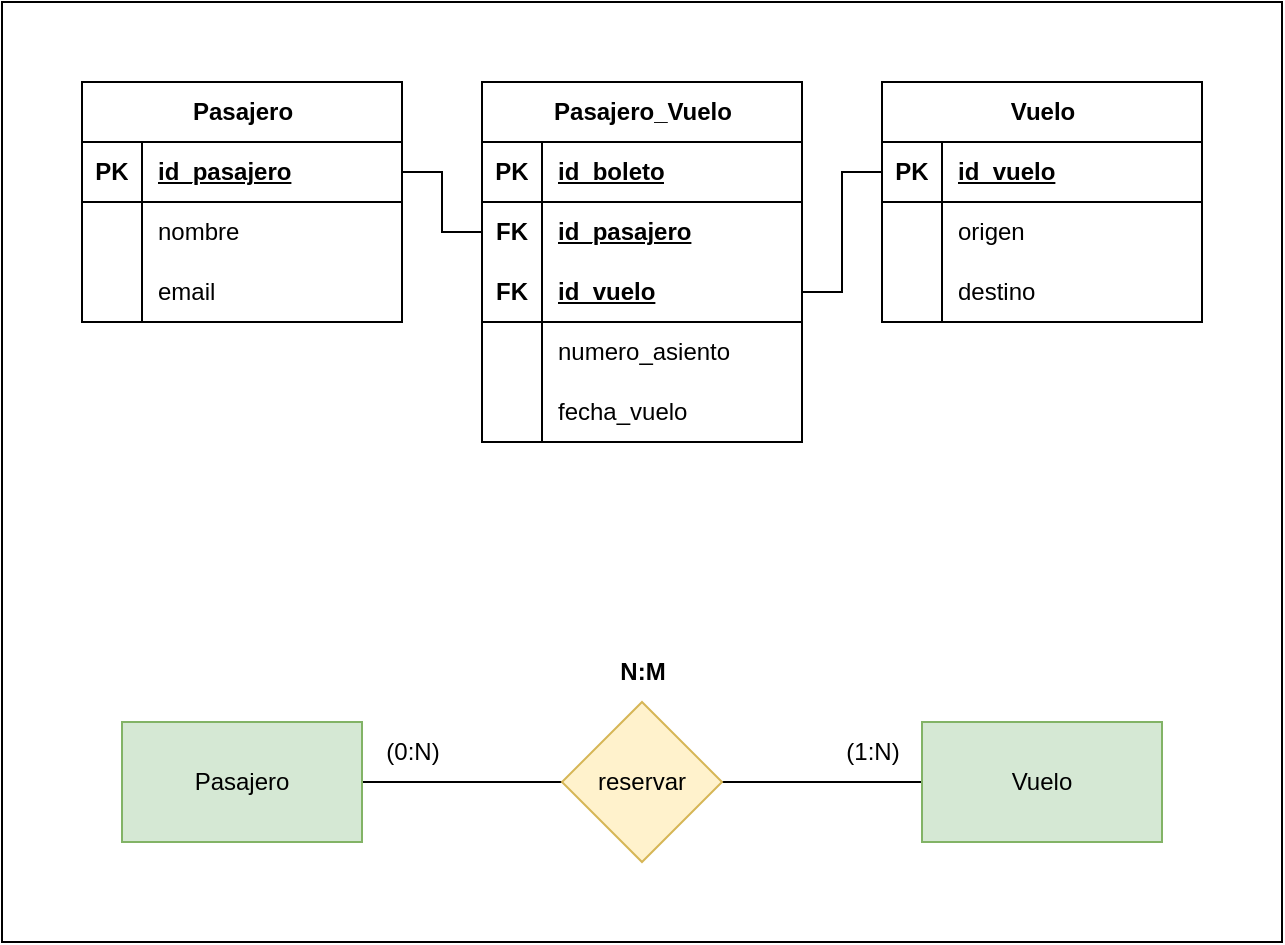<mxfile version="26.0.11">
  <diagram name="Page-1" id="aKoRGmIjsRR8FKIjd6Dn">
    <mxGraphModel dx="1138" dy="633" grid="1" gridSize="10" guides="1" tooltips="1" connect="1" arrows="1" fold="1" page="1" pageScale="1" pageWidth="850" pageHeight="1100" math="0" shadow="0">
      <root>
        <mxCell id="0" />
        <mxCell id="1" parent="0" />
        <mxCell id="-DSz-MbGcVp8PRaq1kLA-1" value="" style="group" vertex="1" connectable="0" parent="1">
          <mxGeometry width="640" height="470" as="geometry" />
        </mxCell>
        <mxCell id="JrieHywnMRA4-HaIbY0q-50" value="" style="rounded=0;whiteSpace=wrap;html=1;" parent="-DSz-MbGcVp8PRaq1kLA-1" vertex="1">
          <mxGeometry width="640" height="470" as="geometry" />
        </mxCell>
        <mxCell id="JrieHywnMRA4-HaIbY0q-4" style="edgeStyle=orthogonalEdgeStyle;rounded=0;orthogonalLoop=1;jettySize=auto;html=1;exitX=1;exitY=0.5;exitDx=0;exitDy=0;entryX=0;entryY=0.5;entryDx=0;entryDy=0;endArrow=none;startFill=0;" parent="-DSz-MbGcVp8PRaq1kLA-1" source="JrieHywnMRA4-HaIbY0q-1" target="JrieHywnMRA4-HaIbY0q-3" edge="1">
          <mxGeometry relative="1" as="geometry" />
        </mxCell>
        <mxCell id="JrieHywnMRA4-HaIbY0q-5" style="edgeStyle=orthogonalEdgeStyle;rounded=0;orthogonalLoop=1;jettySize=auto;html=1;exitX=0;exitY=0.5;exitDx=0;exitDy=0;entryX=1;entryY=0.5;entryDx=0;entryDy=0;endArrow=none;startFill=0;" parent="-DSz-MbGcVp8PRaq1kLA-1" source="JrieHywnMRA4-HaIbY0q-1" target="JrieHywnMRA4-HaIbY0q-2" edge="1">
          <mxGeometry relative="1" as="geometry" />
        </mxCell>
        <mxCell id="JrieHywnMRA4-HaIbY0q-1" value="reservar" style="rhombus;whiteSpace=wrap;html=1;fillColor=#fff2cc;strokeColor=#d6b656;" parent="-DSz-MbGcVp8PRaq1kLA-1" vertex="1">
          <mxGeometry x="280" y="350" width="80" height="80" as="geometry" />
        </mxCell>
        <mxCell id="JrieHywnMRA4-HaIbY0q-2" value="Pasajero" style="rounded=0;whiteSpace=wrap;html=1;fillColor=#d5e8d4;strokeColor=#82b366;" parent="-DSz-MbGcVp8PRaq1kLA-1" vertex="1">
          <mxGeometry x="60" y="360" width="120" height="60" as="geometry" />
        </mxCell>
        <mxCell id="JrieHywnMRA4-HaIbY0q-3" value="Vuelo" style="rounded=0;whiteSpace=wrap;html=1;fillColor=#d5e8d4;strokeColor=#82b366;" parent="-DSz-MbGcVp8PRaq1kLA-1" vertex="1">
          <mxGeometry x="460" y="360" width="120" height="60" as="geometry" />
        </mxCell>
        <mxCell id="JrieHywnMRA4-HaIbY0q-6" value="(0:N)" style="text;html=1;align=center;verticalAlign=middle;resizable=0;points=[];autosize=1;strokeColor=none;fillColor=none;" parent="-DSz-MbGcVp8PRaq1kLA-1" vertex="1">
          <mxGeometry x="180" y="360" width="50" height="30" as="geometry" />
        </mxCell>
        <mxCell id="JrieHywnMRA4-HaIbY0q-7" value="(1:N)" style="text;html=1;align=center;verticalAlign=middle;resizable=0;points=[];autosize=1;strokeColor=none;fillColor=none;" parent="-DSz-MbGcVp8PRaq1kLA-1" vertex="1">
          <mxGeometry x="410" y="360" width="50" height="30" as="geometry" />
        </mxCell>
        <mxCell id="JrieHywnMRA4-HaIbY0q-8" value="N:M" style="text;html=1;align=center;verticalAlign=middle;resizable=0;points=[];autosize=1;strokeColor=none;fillColor=none;fontStyle=1" parent="-DSz-MbGcVp8PRaq1kLA-1" vertex="1">
          <mxGeometry x="295" y="320" width="50" height="30" as="geometry" />
        </mxCell>
        <mxCell id="JrieHywnMRA4-HaIbY0q-9" value="Pasajero" style="shape=table;startSize=30;container=1;collapsible=1;childLayout=tableLayout;fixedRows=1;rowLines=0;fontStyle=1;align=center;resizeLast=1;html=1;" parent="-DSz-MbGcVp8PRaq1kLA-1" vertex="1">
          <mxGeometry x="40" y="40" width="160" height="120" as="geometry" />
        </mxCell>
        <mxCell id="JrieHywnMRA4-HaIbY0q-10" value="" style="shape=tableRow;horizontal=0;startSize=0;swimlaneHead=0;swimlaneBody=0;fillColor=none;collapsible=0;dropTarget=0;points=[[0,0.5],[1,0.5]];portConstraint=eastwest;top=0;left=0;right=0;bottom=1;" parent="JrieHywnMRA4-HaIbY0q-9" vertex="1">
          <mxGeometry y="30" width="160" height="30" as="geometry" />
        </mxCell>
        <mxCell id="JrieHywnMRA4-HaIbY0q-11" value="PK" style="shape=partialRectangle;connectable=0;fillColor=none;top=0;left=0;bottom=0;right=0;fontStyle=1;overflow=hidden;whiteSpace=wrap;html=1;" parent="JrieHywnMRA4-HaIbY0q-10" vertex="1">
          <mxGeometry width="30" height="30" as="geometry">
            <mxRectangle width="30" height="30" as="alternateBounds" />
          </mxGeometry>
        </mxCell>
        <mxCell id="JrieHywnMRA4-HaIbY0q-12" value="id_pasajero" style="shape=partialRectangle;connectable=0;fillColor=none;top=0;left=0;bottom=0;right=0;align=left;spacingLeft=6;fontStyle=5;overflow=hidden;whiteSpace=wrap;html=1;" parent="JrieHywnMRA4-HaIbY0q-10" vertex="1">
          <mxGeometry x="30" width="130" height="30" as="geometry">
            <mxRectangle width="130" height="30" as="alternateBounds" />
          </mxGeometry>
        </mxCell>
        <mxCell id="JrieHywnMRA4-HaIbY0q-13" value="" style="shape=tableRow;horizontal=0;startSize=0;swimlaneHead=0;swimlaneBody=0;fillColor=none;collapsible=0;dropTarget=0;points=[[0,0.5],[1,0.5]];portConstraint=eastwest;top=0;left=0;right=0;bottom=0;" parent="JrieHywnMRA4-HaIbY0q-9" vertex="1">
          <mxGeometry y="60" width="160" height="30" as="geometry" />
        </mxCell>
        <mxCell id="JrieHywnMRA4-HaIbY0q-14" value="" style="shape=partialRectangle;connectable=0;fillColor=none;top=0;left=0;bottom=0;right=0;editable=1;overflow=hidden;whiteSpace=wrap;html=1;" parent="JrieHywnMRA4-HaIbY0q-13" vertex="1">
          <mxGeometry width="30" height="30" as="geometry">
            <mxRectangle width="30" height="30" as="alternateBounds" />
          </mxGeometry>
        </mxCell>
        <mxCell id="JrieHywnMRA4-HaIbY0q-15" value="nombre" style="shape=partialRectangle;connectable=0;fillColor=none;top=0;left=0;bottom=0;right=0;align=left;spacingLeft=6;overflow=hidden;whiteSpace=wrap;html=1;" parent="JrieHywnMRA4-HaIbY0q-13" vertex="1">
          <mxGeometry x="30" width="130" height="30" as="geometry">
            <mxRectangle width="130" height="30" as="alternateBounds" />
          </mxGeometry>
        </mxCell>
        <mxCell id="JrieHywnMRA4-HaIbY0q-16" value="" style="shape=tableRow;horizontal=0;startSize=0;swimlaneHead=0;swimlaneBody=0;fillColor=none;collapsible=0;dropTarget=0;points=[[0,0.5],[1,0.5]];portConstraint=eastwest;top=0;left=0;right=0;bottom=0;" parent="JrieHywnMRA4-HaIbY0q-9" vertex="1">
          <mxGeometry y="90" width="160" height="30" as="geometry" />
        </mxCell>
        <mxCell id="JrieHywnMRA4-HaIbY0q-17" value="" style="shape=partialRectangle;connectable=0;fillColor=none;top=0;left=0;bottom=0;right=0;editable=1;overflow=hidden;whiteSpace=wrap;html=1;" parent="JrieHywnMRA4-HaIbY0q-16" vertex="1">
          <mxGeometry width="30" height="30" as="geometry">
            <mxRectangle width="30" height="30" as="alternateBounds" />
          </mxGeometry>
        </mxCell>
        <mxCell id="JrieHywnMRA4-HaIbY0q-18" value="email" style="shape=partialRectangle;connectable=0;fillColor=none;top=0;left=0;bottom=0;right=0;align=left;spacingLeft=6;overflow=hidden;whiteSpace=wrap;html=1;" parent="JrieHywnMRA4-HaIbY0q-16" vertex="1">
          <mxGeometry x="30" width="130" height="30" as="geometry">
            <mxRectangle width="130" height="30" as="alternateBounds" />
          </mxGeometry>
        </mxCell>
        <mxCell id="JrieHywnMRA4-HaIbY0q-22" value="Pasajero_Vuelo" style="shape=table;startSize=30;container=1;collapsible=1;childLayout=tableLayout;fixedRows=1;rowLines=0;fontStyle=1;align=center;resizeLast=1;html=1;" parent="-DSz-MbGcVp8PRaq1kLA-1" vertex="1">
          <mxGeometry x="240" y="40" width="160" height="180" as="geometry" />
        </mxCell>
        <mxCell id="JrieHywnMRA4-HaIbY0q-23" value="" style="shape=tableRow;horizontal=0;startSize=0;swimlaneHead=0;swimlaneBody=0;fillColor=none;collapsible=0;dropTarget=0;points=[[0,0.5],[1,0.5]];portConstraint=eastwest;top=0;left=0;right=0;bottom=1;" parent="JrieHywnMRA4-HaIbY0q-22" vertex="1">
          <mxGeometry y="30" width="160" height="30" as="geometry" />
        </mxCell>
        <mxCell id="JrieHywnMRA4-HaIbY0q-24" value="PK" style="shape=partialRectangle;connectable=0;fillColor=none;top=0;left=0;bottom=0;right=0;fontStyle=1;overflow=hidden;whiteSpace=wrap;html=1;" parent="JrieHywnMRA4-HaIbY0q-23" vertex="1">
          <mxGeometry width="30" height="30" as="geometry">
            <mxRectangle width="30" height="30" as="alternateBounds" />
          </mxGeometry>
        </mxCell>
        <mxCell id="JrieHywnMRA4-HaIbY0q-25" value="id_boleto" style="shape=partialRectangle;connectable=0;fillColor=none;top=0;left=0;bottom=0;right=0;align=left;spacingLeft=6;fontStyle=5;overflow=hidden;whiteSpace=wrap;html=1;" parent="JrieHywnMRA4-HaIbY0q-23" vertex="1">
          <mxGeometry x="30" width="130" height="30" as="geometry">
            <mxRectangle width="130" height="30" as="alternateBounds" />
          </mxGeometry>
        </mxCell>
        <mxCell id="JrieHywnMRA4-HaIbY0q-45" value="" style="shape=tableRow;horizontal=0;startSize=0;swimlaneHead=0;swimlaneBody=0;fillColor=none;collapsible=0;dropTarget=0;points=[[0,0.5],[1,0.5]];portConstraint=eastwest;top=0;left=0;right=0;bottom=0;" parent="JrieHywnMRA4-HaIbY0q-22" vertex="1">
          <mxGeometry y="60" width="160" height="30" as="geometry" />
        </mxCell>
        <mxCell id="JrieHywnMRA4-HaIbY0q-46" value="FK" style="shape=partialRectangle;connectable=0;fillColor=none;top=0;left=0;bottom=0;right=0;fontStyle=1;overflow=hidden;whiteSpace=wrap;html=1;" parent="JrieHywnMRA4-HaIbY0q-45" vertex="1">
          <mxGeometry width="30" height="30" as="geometry">
            <mxRectangle width="30" height="30" as="alternateBounds" />
          </mxGeometry>
        </mxCell>
        <mxCell id="JrieHywnMRA4-HaIbY0q-47" value="id_pasajero" style="shape=partialRectangle;connectable=0;fillColor=none;top=0;left=0;bottom=0;right=0;align=left;spacingLeft=6;fontStyle=5;overflow=hidden;whiteSpace=wrap;html=1;" parent="JrieHywnMRA4-HaIbY0q-45" vertex="1">
          <mxGeometry x="30" width="130" height="30" as="geometry">
            <mxRectangle width="130" height="30" as="alternateBounds" />
          </mxGeometry>
        </mxCell>
        <mxCell id="JrieHywnMRA4-HaIbY0q-42" value="" style="shape=tableRow;horizontal=0;startSize=0;swimlaneHead=0;swimlaneBody=0;fillColor=none;collapsible=0;dropTarget=0;points=[[0,0.5],[1,0.5]];portConstraint=eastwest;top=0;left=0;right=0;bottom=1;" parent="JrieHywnMRA4-HaIbY0q-22" vertex="1">
          <mxGeometry y="90" width="160" height="30" as="geometry" />
        </mxCell>
        <mxCell id="JrieHywnMRA4-HaIbY0q-43" value="FK" style="shape=partialRectangle;connectable=0;fillColor=none;top=0;left=0;bottom=0;right=0;fontStyle=1;overflow=hidden;whiteSpace=wrap;html=1;" parent="JrieHywnMRA4-HaIbY0q-42" vertex="1">
          <mxGeometry width="30" height="30" as="geometry">
            <mxRectangle width="30" height="30" as="alternateBounds" />
          </mxGeometry>
        </mxCell>
        <mxCell id="JrieHywnMRA4-HaIbY0q-44" value="id_vuelo" style="shape=partialRectangle;connectable=0;fillColor=none;top=0;left=0;bottom=0;right=0;align=left;spacingLeft=6;fontStyle=5;overflow=hidden;whiteSpace=wrap;html=1;" parent="JrieHywnMRA4-HaIbY0q-42" vertex="1">
          <mxGeometry x="30" width="130" height="30" as="geometry">
            <mxRectangle width="130" height="30" as="alternateBounds" />
          </mxGeometry>
        </mxCell>
        <mxCell id="JrieHywnMRA4-HaIbY0q-26" value="" style="shape=tableRow;horizontal=0;startSize=0;swimlaneHead=0;swimlaneBody=0;fillColor=none;collapsible=0;dropTarget=0;points=[[0,0.5],[1,0.5]];portConstraint=eastwest;top=0;left=0;right=0;bottom=0;" parent="JrieHywnMRA4-HaIbY0q-22" vertex="1">
          <mxGeometry y="120" width="160" height="30" as="geometry" />
        </mxCell>
        <mxCell id="JrieHywnMRA4-HaIbY0q-27" value="" style="shape=partialRectangle;connectable=0;fillColor=none;top=0;left=0;bottom=0;right=0;editable=1;overflow=hidden;whiteSpace=wrap;html=1;" parent="JrieHywnMRA4-HaIbY0q-26" vertex="1">
          <mxGeometry width="30" height="30" as="geometry">
            <mxRectangle width="30" height="30" as="alternateBounds" />
          </mxGeometry>
        </mxCell>
        <mxCell id="JrieHywnMRA4-HaIbY0q-28" value="numero_asiento" style="shape=partialRectangle;connectable=0;fillColor=none;top=0;left=0;bottom=0;right=0;align=left;spacingLeft=6;overflow=hidden;whiteSpace=wrap;html=1;" parent="JrieHywnMRA4-HaIbY0q-26" vertex="1">
          <mxGeometry x="30" width="130" height="30" as="geometry">
            <mxRectangle width="130" height="30" as="alternateBounds" />
          </mxGeometry>
        </mxCell>
        <mxCell id="JrieHywnMRA4-HaIbY0q-29" value="" style="shape=tableRow;horizontal=0;startSize=0;swimlaneHead=0;swimlaneBody=0;fillColor=none;collapsible=0;dropTarget=0;points=[[0,0.5],[1,0.5]];portConstraint=eastwest;top=0;left=0;right=0;bottom=0;" parent="JrieHywnMRA4-HaIbY0q-22" vertex="1">
          <mxGeometry y="150" width="160" height="30" as="geometry" />
        </mxCell>
        <mxCell id="JrieHywnMRA4-HaIbY0q-30" value="" style="shape=partialRectangle;connectable=0;fillColor=none;top=0;left=0;bottom=0;right=0;editable=1;overflow=hidden;whiteSpace=wrap;html=1;" parent="JrieHywnMRA4-HaIbY0q-29" vertex="1">
          <mxGeometry width="30" height="30" as="geometry">
            <mxRectangle width="30" height="30" as="alternateBounds" />
          </mxGeometry>
        </mxCell>
        <mxCell id="JrieHywnMRA4-HaIbY0q-31" value="fecha_vuelo" style="shape=partialRectangle;connectable=0;fillColor=none;top=0;left=0;bottom=0;right=0;align=left;spacingLeft=6;overflow=hidden;whiteSpace=wrap;html=1;" parent="JrieHywnMRA4-HaIbY0q-29" vertex="1">
          <mxGeometry x="30" width="130" height="30" as="geometry">
            <mxRectangle width="130" height="30" as="alternateBounds" />
          </mxGeometry>
        </mxCell>
        <mxCell id="JrieHywnMRA4-HaIbY0q-32" value="Vuelo" style="shape=table;startSize=30;container=1;collapsible=1;childLayout=tableLayout;fixedRows=1;rowLines=0;fontStyle=1;align=center;resizeLast=1;html=1;" parent="-DSz-MbGcVp8PRaq1kLA-1" vertex="1">
          <mxGeometry x="440" y="40" width="160" height="120" as="geometry" />
        </mxCell>
        <mxCell id="JrieHywnMRA4-HaIbY0q-33" value="" style="shape=tableRow;horizontal=0;startSize=0;swimlaneHead=0;swimlaneBody=0;fillColor=none;collapsible=0;dropTarget=0;points=[[0,0.5],[1,0.5]];portConstraint=eastwest;top=0;left=0;right=0;bottom=1;" parent="JrieHywnMRA4-HaIbY0q-32" vertex="1">
          <mxGeometry y="30" width="160" height="30" as="geometry" />
        </mxCell>
        <mxCell id="JrieHywnMRA4-HaIbY0q-34" value="PK" style="shape=partialRectangle;connectable=0;fillColor=none;top=0;left=0;bottom=0;right=0;fontStyle=1;overflow=hidden;whiteSpace=wrap;html=1;" parent="JrieHywnMRA4-HaIbY0q-33" vertex="1">
          <mxGeometry width="30" height="30" as="geometry">
            <mxRectangle width="30" height="30" as="alternateBounds" />
          </mxGeometry>
        </mxCell>
        <mxCell id="JrieHywnMRA4-HaIbY0q-35" value="id_vuelo" style="shape=partialRectangle;connectable=0;fillColor=none;top=0;left=0;bottom=0;right=0;align=left;spacingLeft=6;fontStyle=5;overflow=hidden;whiteSpace=wrap;html=1;" parent="JrieHywnMRA4-HaIbY0q-33" vertex="1">
          <mxGeometry x="30" width="130" height="30" as="geometry">
            <mxRectangle width="130" height="30" as="alternateBounds" />
          </mxGeometry>
        </mxCell>
        <mxCell id="JrieHywnMRA4-HaIbY0q-36" value="" style="shape=tableRow;horizontal=0;startSize=0;swimlaneHead=0;swimlaneBody=0;fillColor=none;collapsible=0;dropTarget=0;points=[[0,0.5],[1,0.5]];portConstraint=eastwest;top=0;left=0;right=0;bottom=0;" parent="JrieHywnMRA4-HaIbY0q-32" vertex="1">
          <mxGeometry y="60" width="160" height="30" as="geometry" />
        </mxCell>
        <mxCell id="JrieHywnMRA4-HaIbY0q-37" value="" style="shape=partialRectangle;connectable=0;fillColor=none;top=0;left=0;bottom=0;right=0;editable=1;overflow=hidden;whiteSpace=wrap;html=1;" parent="JrieHywnMRA4-HaIbY0q-36" vertex="1">
          <mxGeometry width="30" height="30" as="geometry">
            <mxRectangle width="30" height="30" as="alternateBounds" />
          </mxGeometry>
        </mxCell>
        <mxCell id="JrieHywnMRA4-HaIbY0q-38" value="origen" style="shape=partialRectangle;connectable=0;fillColor=none;top=0;left=0;bottom=0;right=0;align=left;spacingLeft=6;overflow=hidden;whiteSpace=wrap;html=1;" parent="JrieHywnMRA4-HaIbY0q-36" vertex="1">
          <mxGeometry x="30" width="130" height="30" as="geometry">
            <mxRectangle width="130" height="30" as="alternateBounds" />
          </mxGeometry>
        </mxCell>
        <mxCell id="JrieHywnMRA4-HaIbY0q-39" value="" style="shape=tableRow;horizontal=0;startSize=0;swimlaneHead=0;swimlaneBody=0;fillColor=none;collapsible=0;dropTarget=0;points=[[0,0.5],[1,0.5]];portConstraint=eastwest;top=0;left=0;right=0;bottom=0;" parent="JrieHywnMRA4-HaIbY0q-32" vertex="1">
          <mxGeometry y="90" width="160" height="30" as="geometry" />
        </mxCell>
        <mxCell id="JrieHywnMRA4-HaIbY0q-40" value="" style="shape=partialRectangle;connectable=0;fillColor=none;top=0;left=0;bottom=0;right=0;editable=1;overflow=hidden;whiteSpace=wrap;html=1;" parent="JrieHywnMRA4-HaIbY0q-39" vertex="1">
          <mxGeometry width="30" height="30" as="geometry">
            <mxRectangle width="30" height="30" as="alternateBounds" />
          </mxGeometry>
        </mxCell>
        <mxCell id="JrieHywnMRA4-HaIbY0q-41" value="destino" style="shape=partialRectangle;connectable=0;fillColor=none;top=0;left=0;bottom=0;right=0;align=left;spacingLeft=6;overflow=hidden;whiteSpace=wrap;html=1;" parent="JrieHywnMRA4-HaIbY0q-39" vertex="1">
          <mxGeometry x="30" width="130" height="30" as="geometry">
            <mxRectangle width="130" height="30" as="alternateBounds" />
          </mxGeometry>
        </mxCell>
        <mxCell id="JrieHywnMRA4-HaIbY0q-48" style="edgeStyle=orthogonalEdgeStyle;rounded=0;orthogonalLoop=1;jettySize=auto;html=1;exitX=1;exitY=0.5;exitDx=0;exitDy=0;entryX=0;entryY=0.5;entryDx=0;entryDy=0;endArrow=none;startFill=0;" parent="-DSz-MbGcVp8PRaq1kLA-1" source="JrieHywnMRA4-HaIbY0q-10" target="JrieHywnMRA4-HaIbY0q-45" edge="1">
          <mxGeometry relative="1" as="geometry" />
        </mxCell>
        <mxCell id="JrieHywnMRA4-HaIbY0q-49" style="edgeStyle=orthogonalEdgeStyle;rounded=0;orthogonalLoop=1;jettySize=auto;html=1;exitX=0;exitY=0.5;exitDx=0;exitDy=0;entryX=1;entryY=0.5;entryDx=0;entryDy=0;endArrow=none;startFill=0;" parent="-DSz-MbGcVp8PRaq1kLA-1" source="JrieHywnMRA4-HaIbY0q-33" target="JrieHywnMRA4-HaIbY0q-42" edge="1">
          <mxGeometry relative="1" as="geometry" />
        </mxCell>
      </root>
    </mxGraphModel>
  </diagram>
</mxfile>
